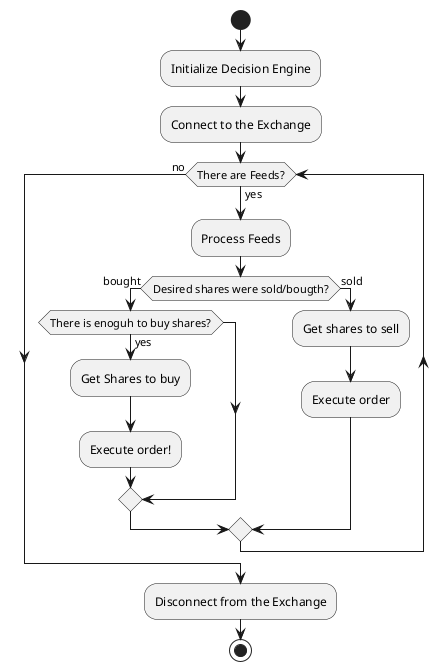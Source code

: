 @startuml

start

:Initialize Decision Engine;

:Connect to the Exchange;

while (There are Feeds?) is (yes)
    :Process Feeds;

    if (Desired shares were sold/bougth?) then (bought)
        if (There is enoguh to buy shares?) then (yes)
            :Get Shares to buy;
            :Execute order!;
        endif
    else (sold)
        :Get shares to sell;
        :Execute order;
    endif
endwhile (no)

:Disconnect from the Exchange;

stop

@enduml

